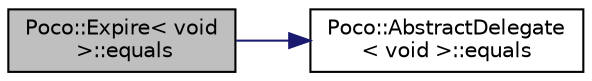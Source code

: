digraph "Poco::Expire&lt; void &gt;::equals"
{
 // LATEX_PDF_SIZE
  edge [fontname="Helvetica",fontsize="10",labelfontname="Helvetica",labelfontsize="10"];
  node [fontname="Helvetica",fontsize="10",shape=record];
  rankdir="LR";
  Node1 [label="Poco::Expire\< void\l \>::equals",height=0.2,width=0.4,color="black", fillcolor="grey75", style="filled", fontcolor="black",tooltip=" "];
  Node1 -> Node2 [color="midnightblue",fontsize="10",style="solid",fontname="Helvetica"];
  Node2 [label="Poco::AbstractDelegate\l\< void \>::equals",height=0.2,width=0.4,color="black", fillcolor="white", style="filled",URL="$classPoco_1_1AbstractDelegate_3_01void_01_4.html#acdb02265a7170c667908a4078644bc6c",tooltip=" "];
}
